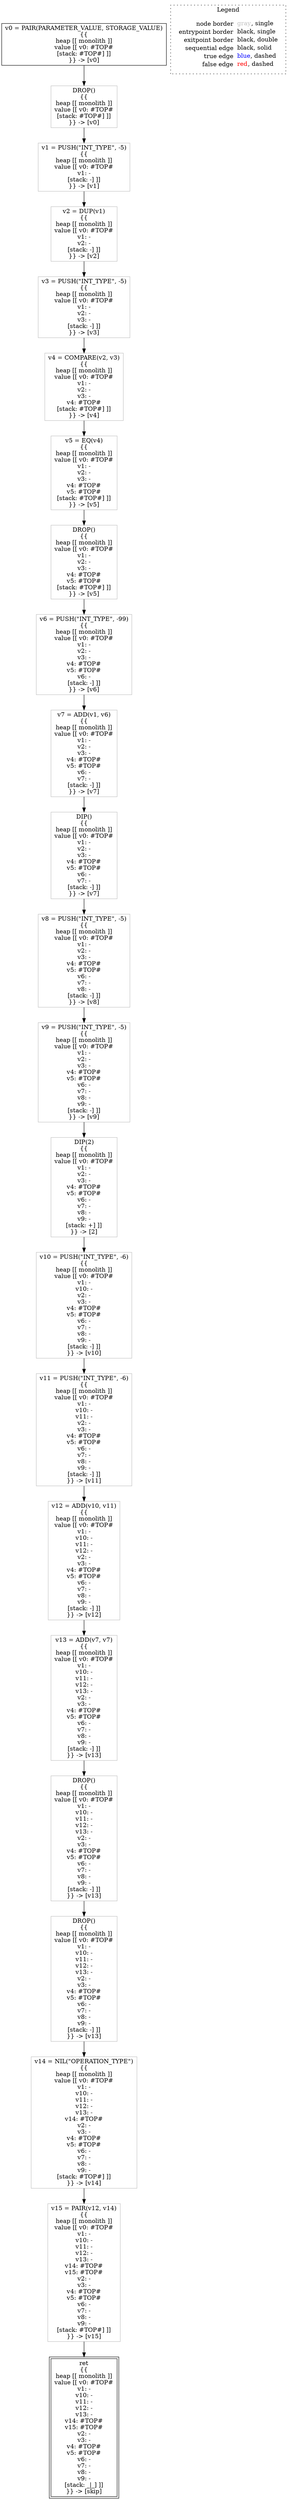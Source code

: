 digraph {
	"node0" [shape="rect",color="black",label=<v0 = PAIR(PARAMETER_VALUE, STORAGE_VALUE)<BR/>{{<BR/>heap [[ monolith ]]<BR/>value [[ v0: #TOP#<BR/>[stack: #TOP#] ]]<BR/>}} -&gt; [v0]>];
	"node1" [shape="rect",color="gray",label=<v7 = ADD(v1, v6)<BR/>{{<BR/>heap [[ monolith ]]<BR/>value [[ v0: #TOP#<BR/>v1: -<BR/>v2: -<BR/>v3: -<BR/>v4: #TOP#<BR/>v5: #TOP#<BR/>v6: -<BR/>v7: -<BR/>[stack: -] ]]<BR/>}} -&gt; [v7]>];
	"node2" [shape="rect",color="gray",label=<v1 = PUSH(&quot;INT_TYPE&quot;, -5)<BR/>{{<BR/>heap [[ monolith ]]<BR/>value [[ v0: #TOP#<BR/>v1: -<BR/>[stack: -] ]]<BR/>}} -&gt; [v1]>];
	"node3" [shape="rect",color="gray",label=<DROP()<BR/>{{<BR/>heap [[ monolith ]]<BR/>value [[ v0: #TOP#<BR/>v1: -<BR/>v2: -<BR/>v3: -<BR/>v4: #TOP#<BR/>v5: #TOP#<BR/>[stack: #TOP#] ]]<BR/>}} -&gt; [v5]>];
	"node4" [shape="rect",color="gray",label=<v2 = DUP(v1)<BR/>{{<BR/>heap [[ monolith ]]<BR/>value [[ v0: #TOP#<BR/>v1: -<BR/>v2: -<BR/>[stack: -] ]]<BR/>}} -&gt; [v2]>];
	"node5" [shape="rect",color="gray",label=<v13 = ADD(v7, v7)<BR/>{{<BR/>heap [[ monolith ]]<BR/>value [[ v0: #TOP#<BR/>v1: -<BR/>v10: -<BR/>v11: -<BR/>v12: -<BR/>v13: -<BR/>v2: -<BR/>v3: -<BR/>v4: #TOP#<BR/>v5: #TOP#<BR/>v6: -<BR/>v7: -<BR/>v8: -<BR/>v9: -<BR/>[stack: -] ]]<BR/>}} -&gt; [v13]>];
	"node6" [shape="rect",color="gray",label=<DROP()<BR/>{{<BR/>heap [[ monolith ]]<BR/>value [[ v0: #TOP#<BR/>v1: -<BR/>v10: -<BR/>v11: -<BR/>v12: -<BR/>v13: -<BR/>v2: -<BR/>v3: -<BR/>v4: #TOP#<BR/>v5: #TOP#<BR/>v6: -<BR/>v7: -<BR/>v8: -<BR/>v9: -<BR/>[stack: -] ]]<BR/>}} -&gt; [v13]>];
	"node7" [shape="rect",color="gray",label=<DIP(2)<BR/>{{<BR/>heap [[ monolith ]]<BR/>value [[ v0: #TOP#<BR/>v1: -<BR/>v2: -<BR/>v3: -<BR/>v4: #TOP#<BR/>v5: #TOP#<BR/>v6: -<BR/>v7: -<BR/>v8: -<BR/>v9: -<BR/>[stack: +] ]]<BR/>}} -&gt; [2]>];
	"node8" [shape="rect",color="gray",label=<DIP()<BR/>{{<BR/>heap [[ monolith ]]<BR/>value [[ v0: #TOP#<BR/>v1: -<BR/>v2: -<BR/>v3: -<BR/>v4: #TOP#<BR/>v5: #TOP#<BR/>v6: -<BR/>v7: -<BR/>[stack: -] ]]<BR/>}} -&gt; [v7]>];
	"node9" [shape="rect",color="gray",label=<v14 = NIL(&quot;OPERATION_TYPE&quot;)<BR/>{{<BR/>heap [[ monolith ]]<BR/>value [[ v0: #TOP#<BR/>v1: -<BR/>v10: -<BR/>v11: -<BR/>v12: -<BR/>v13: -<BR/>v14: #TOP#<BR/>v2: -<BR/>v3: -<BR/>v4: #TOP#<BR/>v5: #TOP#<BR/>v6: -<BR/>v7: -<BR/>v8: -<BR/>v9: -<BR/>[stack: #TOP#] ]]<BR/>}} -&gt; [v14]>];
	"node10" [shape="rect",color="gray",label=<DROP()<BR/>{{<BR/>heap [[ monolith ]]<BR/>value [[ v0: #TOP#<BR/>v1: -<BR/>v10: -<BR/>v11: -<BR/>v12: -<BR/>v13: -<BR/>v2: -<BR/>v3: -<BR/>v4: #TOP#<BR/>v5: #TOP#<BR/>v6: -<BR/>v7: -<BR/>v8: -<BR/>v9: -<BR/>[stack: -] ]]<BR/>}} -&gt; [v13]>];
	"node11" [shape="rect",color="gray",label=<v10 = PUSH(&quot;INT_TYPE&quot;, -6)<BR/>{{<BR/>heap [[ monolith ]]<BR/>value [[ v0: #TOP#<BR/>v1: -<BR/>v10: -<BR/>v2: -<BR/>v3: -<BR/>v4: #TOP#<BR/>v5: #TOP#<BR/>v6: -<BR/>v7: -<BR/>v8: -<BR/>v9: -<BR/>[stack: -] ]]<BR/>}} -&gt; [v10]>];
	"node12" [shape="rect",color="gray",label=<v8 = PUSH(&quot;INT_TYPE&quot;, -5)<BR/>{{<BR/>heap [[ monolith ]]<BR/>value [[ v0: #TOP#<BR/>v1: -<BR/>v2: -<BR/>v3: -<BR/>v4: #TOP#<BR/>v5: #TOP#<BR/>v6: -<BR/>v7: -<BR/>v8: -<BR/>[stack: -] ]]<BR/>}} -&gt; [v8]>];
	"node13" [shape="rect",color="gray",label=<v12 = ADD(v10, v11)<BR/>{{<BR/>heap [[ monolith ]]<BR/>value [[ v0: #TOP#<BR/>v1: -<BR/>v10: -<BR/>v11: -<BR/>v12: -<BR/>v2: -<BR/>v3: -<BR/>v4: #TOP#<BR/>v5: #TOP#<BR/>v6: -<BR/>v7: -<BR/>v8: -<BR/>v9: -<BR/>[stack: -] ]]<BR/>}} -&gt; [v12]>];
	"node14" [shape="rect",color="gray",label=<v4 = COMPARE(v2, v3)<BR/>{{<BR/>heap [[ monolith ]]<BR/>value [[ v0: #TOP#<BR/>v1: -<BR/>v2: -<BR/>v3: -<BR/>v4: #TOP#<BR/>[stack: #TOP#] ]]<BR/>}} -&gt; [v4]>];
	"node15" [shape="rect",color="gray",label=<v3 = PUSH(&quot;INT_TYPE&quot;, -5)<BR/>{{<BR/>heap [[ monolith ]]<BR/>value [[ v0: #TOP#<BR/>v1: -<BR/>v2: -<BR/>v3: -<BR/>[stack: -] ]]<BR/>}} -&gt; [v3]>];
	"node16" [shape="rect",color="gray",label=<v9 = PUSH(&quot;INT_TYPE&quot;, -5)<BR/>{{<BR/>heap [[ monolith ]]<BR/>value [[ v0: #TOP#<BR/>v1: -<BR/>v2: -<BR/>v3: -<BR/>v4: #TOP#<BR/>v5: #TOP#<BR/>v6: -<BR/>v7: -<BR/>v8: -<BR/>v9: -<BR/>[stack: -] ]]<BR/>}} -&gt; [v9]>];
	"node17" [shape="rect",color="gray",label=<v15 = PAIR(v12, v14)<BR/>{{<BR/>heap [[ monolith ]]<BR/>value [[ v0: #TOP#<BR/>v1: -<BR/>v10: -<BR/>v11: -<BR/>v12: -<BR/>v13: -<BR/>v14: #TOP#<BR/>v15: #TOP#<BR/>v2: -<BR/>v3: -<BR/>v4: #TOP#<BR/>v5: #TOP#<BR/>v6: -<BR/>v7: -<BR/>v8: -<BR/>v9: -<BR/>[stack: #TOP#] ]]<BR/>}} -&gt; [v15]>];
	"node18" [shape="rect",color="black",peripheries="2",label=<ret<BR/>{{<BR/>heap [[ monolith ]]<BR/>value [[ v0: #TOP#<BR/>v1: -<BR/>v10: -<BR/>v11: -<BR/>v12: -<BR/>v13: -<BR/>v14: #TOP#<BR/>v15: #TOP#<BR/>v2: -<BR/>v3: -<BR/>v4: #TOP#<BR/>v5: #TOP#<BR/>v6: -<BR/>v7: -<BR/>v8: -<BR/>v9: -<BR/>[stack: _|_] ]]<BR/>}} -&gt; [skip]>];
	"node19" [shape="rect",color="gray",label=<v6 = PUSH(&quot;INT_TYPE&quot;, -99)<BR/>{{<BR/>heap [[ monolith ]]<BR/>value [[ v0: #TOP#<BR/>v1: -<BR/>v2: -<BR/>v3: -<BR/>v4: #TOP#<BR/>v5: #TOP#<BR/>v6: -<BR/>[stack: -] ]]<BR/>}} -&gt; [v6]>];
	"node20" [shape="rect",color="gray",label=<v5 = EQ(v4)<BR/>{{<BR/>heap [[ monolith ]]<BR/>value [[ v0: #TOP#<BR/>v1: -<BR/>v2: -<BR/>v3: -<BR/>v4: #TOP#<BR/>v5: #TOP#<BR/>[stack: #TOP#] ]]<BR/>}} -&gt; [v5]>];
	"node21" [shape="rect",color="gray",label=<v11 = PUSH(&quot;INT_TYPE&quot;, -6)<BR/>{{<BR/>heap [[ monolith ]]<BR/>value [[ v0: #TOP#<BR/>v1: -<BR/>v10: -<BR/>v11: -<BR/>v2: -<BR/>v3: -<BR/>v4: #TOP#<BR/>v5: #TOP#<BR/>v6: -<BR/>v7: -<BR/>v8: -<BR/>v9: -<BR/>[stack: -] ]]<BR/>}} -&gt; [v11]>];
	"node22" [shape="rect",color="gray",label=<DROP()<BR/>{{<BR/>heap [[ monolith ]]<BR/>value [[ v0: #TOP#<BR/>[stack: #TOP#] ]]<BR/>}} -&gt; [v0]>];
	"node1" -> "node8" [color="black"];
	"node2" -> "node4" [color="black"];
	"node3" -> "node19" [color="black"];
	"node4" -> "node15" [color="black"];
	"node5" -> "node6" [color="black"];
	"node6" -> "node10" [color="black"];
	"node7" -> "node11" [color="black"];
	"node8" -> "node12" [color="black"];
	"node9" -> "node17" [color="black"];
	"node10" -> "node9" [color="black"];
	"node11" -> "node21" [color="black"];
	"node12" -> "node16" [color="black"];
	"node13" -> "node5" [color="black"];
	"node14" -> "node20" [color="black"];
	"node15" -> "node14" [color="black"];
	"node16" -> "node7" [color="black"];
	"node17" -> "node18" [color="black"];
	"node19" -> "node1" [color="black"];
	"node20" -> "node3" [color="black"];
	"node21" -> "node13" [color="black"];
	"node22" -> "node2" [color="black"];
	"node0" -> "node22" [color="black"];
subgraph cluster_legend {
	label="Legend";
	style=dotted;
	node [shape=plaintext];
	"legend" [label=<<table border="0" cellpadding="2" cellspacing="0" cellborder="0"><tr><td align="right">node border&nbsp;</td><td align="left"><font color="gray">gray</font>, single</td></tr><tr><td align="right">entrypoint border&nbsp;</td><td align="left"><font color="black">black</font>, single</td></tr><tr><td align="right">exitpoint border&nbsp;</td><td align="left"><font color="black">black</font>, double</td></tr><tr><td align="right">sequential edge&nbsp;</td><td align="left"><font color="black">black</font>, solid</td></tr><tr><td align="right">true edge&nbsp;</td><td align="left"><font color="blue">blue</font>, dashed</td></tr><tr><td align="right">false edge&nbsp;</td><td align="left"><font color="red">red</font>, dashed</td></tr></table>>];
}

}
